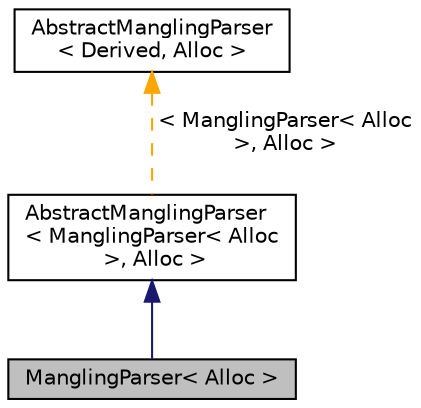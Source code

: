 digraph "ManglingParser&lt; Alloc &gt;"
{
 // LATEX_PDF_SIZE
  bgcolor="transparent";
  edge [fontname="Helvetica",fontsize="10",labelfontname="Helvetica",labelfontsize="10"];
  node [fontname="Helvetica",fontsize="10",shape=record];
  Node1 [label="ManglingParser\< Alloc \>",height=0.2,width=0.4,color="black", fillcolor="grey75", style="filled", fontcolor="black",tooltip=" "];
  Node2 -> Node1 [dir="back",color="midnightblue",fontsize="10",style="solid",fontname="Helvetica"];
  Node2 [label="AbstractManglingParser\l\< ManglingParser\< Alloc\l \>, Alloc \>",height=0.2,width=0.4,color="black",URL="$structAbstractManglingParser.html",tooltip=" "];
  Node3 -> Node2 [dir="back",color="orange",fontsize="10",style="dashed",label=" \< ManglingParser\< Alloc\l \>, Alloc \>" ,fontname="Helvetica"];
  Node3 [label="AbstractManglingParser\l\< Derived, Alloc \>",height=0.2,width=0.4,color="black",URL="$structAbstractManglingParser.html",tooltip=" "];
}
